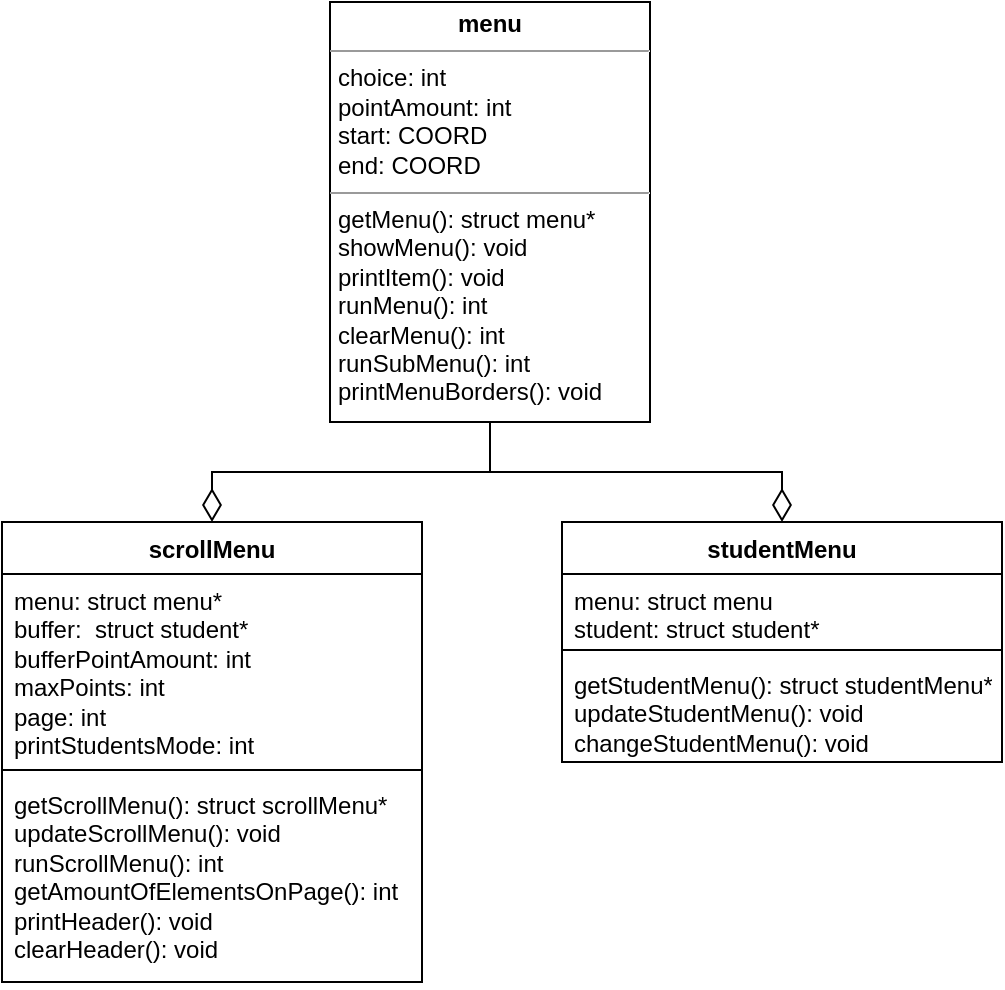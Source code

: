 <mxfile version="22.1.11" type="device">
  <diagram name="Страница — 1" id="FdxyIYY-I3Q8wmNd25-F">
    <mxGraphModel dx="1556" dy="919" grid="1" gridSize="10" guides="1" tooltips="1" connect="1" arrows="1" fold="1" page="1" pageScale="1" pageWidth="827" pageHeight="1169" math="0" shadow="0">
      <root>
        <mxCell id="0" />
        <mxCell id="1" parent="0" />
        <mxCell id="Teh7uplQ-Z0Z1HvnALhh-6" value="&lt;p style=&quot;margin:0px;margin-top:4px;text-align:center;&quot;&gt;&lt;b&gt;menu&lt;/b&gt;&lt;/p&gt;&lt;hr size=&quot;1&quot;&gt;&lt;p style=&quot;margin:0px;margin-left:4px;&quot;&gt;choice: int&lt;/p&gt;&lt;p style=&quot;margin:0px;margin-left:4px;&quot;&gt;pointAmount: int&lt;/p&gt;&lt;p style=&quot;margin:0px;margin-left:4px;&quot;&gt;start: COORD&lt;/p&gt;&lt;p style=&quot;margin:0px;margin-left:4px;&quot;&gt;end: COORD&lt;/p&gt;&lt;hr size=&quot;1&quot;&gt;&lt;p style=&quot;margin:0px;margin-left:4px;&quot;&gt;getMenu():&amp;nbsp;struct menu*&lt;/p&gt;&lt;p style=&quot;margin:0px;margin-left:4px;&quot;&gt;showMenu(): void&lt;br&gt;&lt;/p&gt;&lt;p style=&quot;margin:0px;margin-left:4px;&quot;&gt;printItem(): void&lt;/p&gt;&lt;p style=&quot;margin:0px;margin-left:4px;&quot;&gt;runMenu(): int&lt;/p&gt;&lt;p style=&quot;margin:0px;margin-left:4px;&quot;&gt;clearMenu(): int&lt;/p&gt;&lt;p style=&quot;margin:0px;margin-left:4px;&quot;&gt;runSubMenu(): int&lt;/p&gt;&lt;p style=&quot;margin:0px;margin-left:4px;&quot;&gt;printMenuBorders(): void&lt;/p&gt;" style="verticalAlign=top;align=left;overflow=fill;fontSize=12;fontFamily=Helvetica;html=1;whiteSpace=wrap;" vertex="1" parent="1">
          <mxGeometry x="334" y="20" width="160" height="210" as="geometry" />
        </mxCell>
        <mxCell id="Teh7uplQ-Z0Z1HvnALhh-7" value="scrollMenu" style="swimlane;fontStyle=1;align=center;verticalAlign=top;childLayout=stackLayout;horizontal=1;startSize=26;horizontalStack=0;resizeParent=1;resizeParentMax=0;resizeLast=0;collapsible=1;marginBottom=0;whiteSpace=wrap;html=1;" vertex="1" parent="1">
          <mxGeometry x="170" y="280" width="210" height="230" as="geometry" />
        </mxCell>
        <mxCell id="Teh7uplQ-Z0Z1HvnALhh-8" value="menu: struct menu*&lt;br&gt;buffer:&amp;nbsp; struct student*&lt;br&gt;bufferPointAmount: int&lt;br&gt;maxPoints: int&lt;br&gt;page: int&lt;br&gt;printStudentsMode: int" style="text;strokeColor=none;fillColor=none;align=left;verticalAlign=top;spacingLeft=4;spacingRight=4;overflow=hidden;rotatable=0;points=[[0,0.5],[1,0.5]];portConstraint=eastwest;whiteSpace=wrap;html=1;" vertex="1" parent="Teh7uplQ-Z0Z1HvnALhh-7">
          <mxGeometry y="26" width="210" height="94" as="geometry" />
        </mxCell>
        <mxCell id="Teh7uplQ-Z0Z1HvnALhh-9" value="" style="line;strokeWidth=1;fillColor=none;align=left;verticalAlign=middle;spacingTop=-1;spacingLeft=3;spacingRight=3;rotatable=0;labelPosition=right;points=[];portConstraint=eastwest;strokeColor=inherit;" vertex="1" parent="Teh7uplQ-Z0Z1HvnALhh-7">
          <mxGeometry y="120" width="210" height="8" as="geometry" />
        </mxCell>
        <mxCell id="Teh7uplQ-Z0Z1HvnALhh-10" value="getScrollMenu(): struct scrollMenu*&lt;br&gt;updateScrollMenu(): void&lt;br&gt;runScrollMenu(): int&lt;br&gt;getAmountOfElementsOnPage(): int&lt;br&gt;printHeader(): void&lt;br&gt;clearHeader(): void" style="text;strokeColor=none;fillColor=none;align=left;verticalAlign=top;spacingLeft=4;spacingRight=4;overflow=hidden;rotatable=0;points=[[0,0.5],[1,0.5]];portConstraint=eastwest;whiteSpace=wrap;html=1;" vertex="1" parent="Teh7uplQ-Z0Z1HvnALhh-7">
          <mxGeometry y="128" width="210" height="102" as="geometry" />
        </mxCell>
        <mxCell id="Teh7uplQ-Z0Z1HvnALhh-12" value="studentMenu" style="swimlane;fontStyle=1;align=center;verticalAlign=top;childLayout=stackLayout;horizontal=1;startSize=26;horizontalStack=0;resizeParent=1;resizeParentMax=0;resizeLast=0;collapsible=1;marginBottom=0;whiteSpace=wrap;html=1;" vertex="1" parent="1">
          <mxGeometry x="450" y="280" width="220" height="120" as="geometry" />
        </mxCell>
        <mxCell id="Teh7uplQ-Z0Z1HvnALhh-13" value="menu: struct menu&lt;br&gt;student: struct student*" style="text;strokeColor=none;fillColor=none;align=left;verticalAlign=top;spacingLeft=4;spacingRight=4;overflow=hidden;rotatable=0;points=[[0,0.5],[1,0.5]];portConstraint=eastwest;whiteSpace=wrap;html=1;" vertex="1" parent="Teh7uplQ-Z0Z1HvnALhh-12">
          <mxGeometry y="26" width="220" height="34" as="geometry" />
        </mxCell>
        <mxCell id="Teh7uplQ-Z0Z1HvnALhh-14" value="" style="line;strokeWidth=1;fillColor=none;align=left;verticalAlign=middle;spacingTop=-1;spacingLeft=3;spacingRight=3;rotatable=0;labelPosition=right;points=[];portConstraint=eastwest;strokeColor=inherit;" vertex="1" parent="Teh7uplQ-Z0Z1HvnALhh-12">
          <mxGeometry y="60" width="220" height="8" as="geometry" />
        </mxCell>
        <mxCell id="Teh7uplQ-Z0Z1HvnALhh-15" value="getStudentMenu(): struct studentMenu*&lt;br&gt;updateStudentMenu(): void&lt;br&gt;changeStudentMenu(): void" style="text;strokeColor=none;fillColor=none;align=left;verticalAlign=top;spacingLeft=4;spacingRight=4;overflow=hidden;rotatable=0;points=[[0,0.5],[1,0.5]];portConstraint=eastwest;whiteSpace=wrap;html=1;" vertex="1" parent="Teh7uplQ-Z0Z1HvnALhh-12">
          <mxGeometry y="68" width="220" height="52" as="geometry" />
        </mxCell>
        <mxCell id="Teh7uplQ-Z0Z1HvnALhh-24" value="" style="endArrow=none;html=1;endSize=12;startArrow=diamondThin;startSize=14;startFill=0;edgeStyle=orthogonalEdgeStyle;align=left;verticalAlign=bottom;rounded=0;entryX=0.5;entryY=1;entryDx=0;entryDy=0;exitX=0.5;exitY=0;exitDx=0;exitDy=0;endFill=0;" edge="1" parent="1" source="Teh7uplQ-Z0Z1HvnALhh-7" target="Teh7uplQ-Z0Z1HvnALhh-6">
          <mxGeometry x="-1" y="3" relative="1" as="geometry">
            <mxPoint x="80" y="470" as="sourcePoint" />
            <mxPoint x="240" y="470" as="targetPoint" />
          </mxGeometry>
        </mxCell>
        <mxCell id="Teh7uplQ-Z0Z1HvnALhh-28" value="" style="endArrow=none;html=1;endSize=12;startArrow=diamondThin;startSize=14;startFill=0;edgeStyle=orthogonalEdgeStyle;align=left;verticalAlign=bottom;rounded=0;endFill=0;exitX=0.5;exitY=0;exitDx=0;exitDy=0;" edge="1" parent="1" source="Teh7uplQ-Z0Z1HvnALhh-12">
          <mxGeometry x="-1" y="3" relative="1" as="geometry">
            <mxPoint x="490" y="550" as="sourcePoint" />
            <mxPoint x="414" y="230" as="targetPoint" />
            <Array as="points">
              <mxPoint x="560" y="255" />
              <mxPoint x="414" y="255" />
            </Array>
          </mxGeometry>
        </mxCell>
      </root>
    </mxGraphModel>
  </diagram>
</mxfile>
